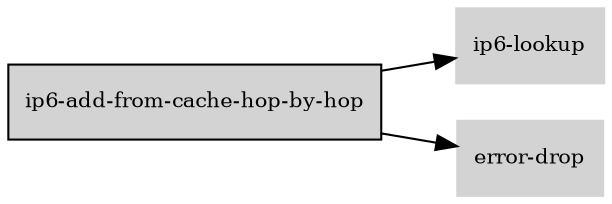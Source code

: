 digraph "ip6_add_from_cache_hop_by_hop_subgraph" {
  rankdir=LR;
  node [shape=box, style=filled, fontsize=10, color=lightgray, fontcolor=black, fillcolor=lightgray];
  "ip6-add-from-cache-hop-by-hop" [color=black, fontcolor=black, fillcolor=lightgray];
  edge [fontsize=8];
  "ip6-add-from-cache-hop-by-hop" -> "ip6-lookup";
  "ip6-add-from-cache-hop-by-hop" -> "error-drop";
}

